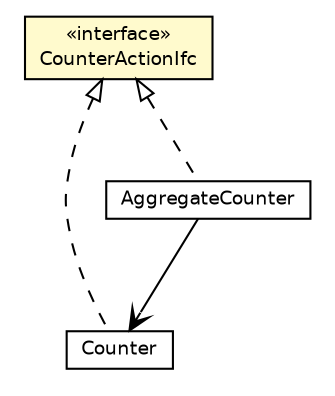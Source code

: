 #!/usr/local/bin/dot
#
# Class diagram 
# Generated by UMLGraph version 5.4 (http://www.umlgraph.org/)
#

digraph G {
	edge [fontname="Helvetica",fontsize=10,labelfontname="Helvetica",labelfontsize=10];
	node [fontname="Helvetica",fontsize=10,shape=plaintext];
	nodesep=0.25;
	ranksep=0.5;
	// jsl.modeling.elements.variable.CounterActionIfc
	c59781 [label=<<table title="jsl.modeling.elements.variable.CounterActionIfc" border="0" cellborder="1" cellspacing="0" cellpadding="2" port="p" bgcolor="lemonChiffon" href="./CounterActionIfc.html">
		<tr><td><table border="0" cellspacing="0" cellpadding="1">
<tr><td align="center" balign="center"> &#171;interface&#187; </td></tr>
<tr><td align="center" balign="center"> CounterActionIfc </td></tr>
		</table></td></tr>
		</table>>, URL="./CounterActionIfc.html", fontname="Helvetica", fontcolor="black", fontsize=9.0];
	// jsl.modeling.elements.variable.Counter
	c59782 [label=<<table title="jsl.modeling.elements.variable.Counter" border="0" cellborder="1" cellspacing="0" cellpadding="2" port="p" href="./Counter.html">
		<tr><td><table border="0" cellspacing="0" cellpadding="1">
<tr><td align="center" balign="center"> Counter </td></tr>
		</table></td></tr>
		</table>>, URL="./Counter.html", fontname="Helvetica", fontcolor="black", fontsize=9.0];
	// jsl.modeling.elements.variable.AggregateCounter
	c59788 [label=<<table title="jsl.modeling.elements.variable.AggregateCounter" border="0" cellborder="1" cellspacing="0" cellpadding="2" port="p" href="./AggregateCounter.html">
		<tr><td><table border="0" cellspacing="0" cellpadding="1">
<tr><td align="center" balign="center"> AggregateCounter </td></tr>
		</table></td></tr>
		</table>>, URL="./AggregateCounter.html", fontname="Helvetica", fontcolor="black", fontsize=9.0];
	//jsl.modeling.elements.variable.Counter implements jsl.modeling.elements.variable.CounterActionIfc
	c59781:p -> c59782:p [dir=back,arrowtail=empty,style=dashed];
	//jsl.modeling.elements.variable.AggregateCounter implements jsl.modeling.elements.variable.CounterActionIfc
	c59781:p -> c59788:p [dir=back,arrowtail=empty,style=dashed];
	// jsl.modeling.elements.variable.AggregateCounter NAVASSOC jsl.modeling.elements.variable.Counter
	c59788:p -> c59782:p [taillabel="", label="", headlabel="", fontname="Helvetica", fontcolor="black", fontsize=10.0, color="black", arrowhead=open];
}

